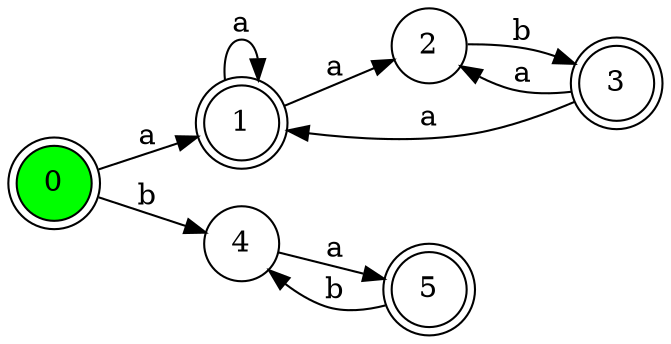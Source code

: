 digraph {
    graph [rankdir=LR];
    0 [shape=doublecircle
      ,fillcolor=green
      ,style=filled];
    1 [shape=doublecircle
      ,fillcolor=white
      ,style=filled];
    2 [shape=circle
      ,fillcolor=white
      ,style=filled];
    3 [shape=doublecircle
      ,fillcolor=white
      ,style=filled];
    4 [shape=circle
      ,fillcolor=white
      ,style=filled];
    5 [shape=doublecircle
      ,fillcolor=white
      ,style=filled];
    0 -> 1 [label=a];
    0 -> 4 [label=b];
    1 -> 1 [label=a];
    1 -> 2 [label=a];
    2 -> 3 [label=b];
    3 -> 1 [label=a];
    3 -> 2 [label=a];
    4 -> 5 [label=a];
    5 -> 4 [label=b];
}